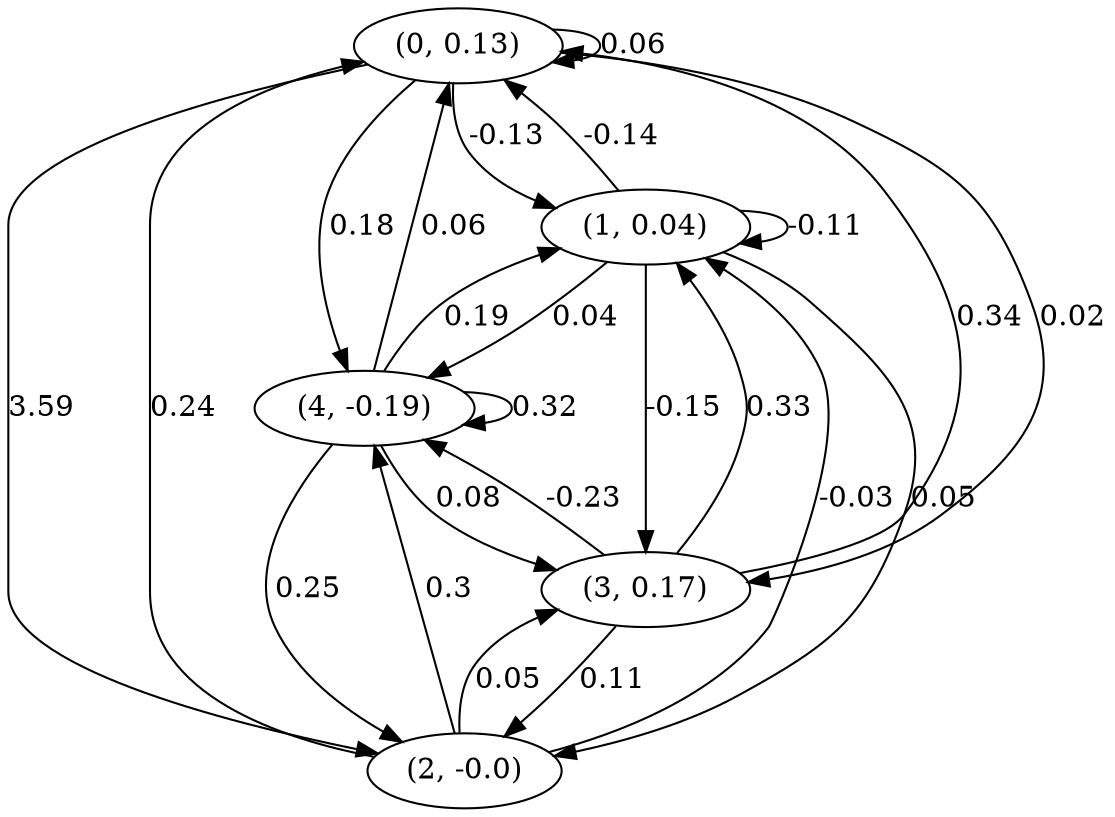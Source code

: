 digraph {
    0 [ label = "(0, 0.13)" ]
    1 [ label = "(1, 0.04)" ]
    2 [ label = "(2, -0.0)" ]
    3 [ label = "(3, 0.17)" ]
    4 [ label = "(4, -0.19)" ]
    0 -> 0 [ label = "0.06" ]
    1 -> 1 [ label = "-0.11" ]
    4 -> 4 [ label = "0.32" ]
    1 -> 0 [ label = "-0.14" ]
    2 -> 0 [ label = "0.24" ]
    3 -> 0 [ label = "0.34" ]
    4 -> 0 [ label = "0.06" ]
    0 -> 1 [ label = "-0.13" ]
    2 -> 1 [ label = "-0.03" ]
    3 -> 1 [ label = "0.33" ]
    4 -> 1 [ label = "0.19" ]
    0 -> 2 [ label = "3.59" ]
    1 -> 2 [ label = "0.05" ]
    3 -> 2 [ label = "0.11" ]
    4 -> 2 [ label = "0.25" ]
    0 -> 3 [ label = "0.02" ]
    1 -> 3 [ label = "-0.15" ]
    2 -> 3 [ label = "0.05" ]
    4 -> 3 [ label = "0.08" ]
    0 -> 4 [ label = "0.18" ]
    1 -> 4 [ label = "0.04" ]
    2 -> 4 [ label = "0.3" ]
    3 -> 4 [ label = "-0.23" ]
}

